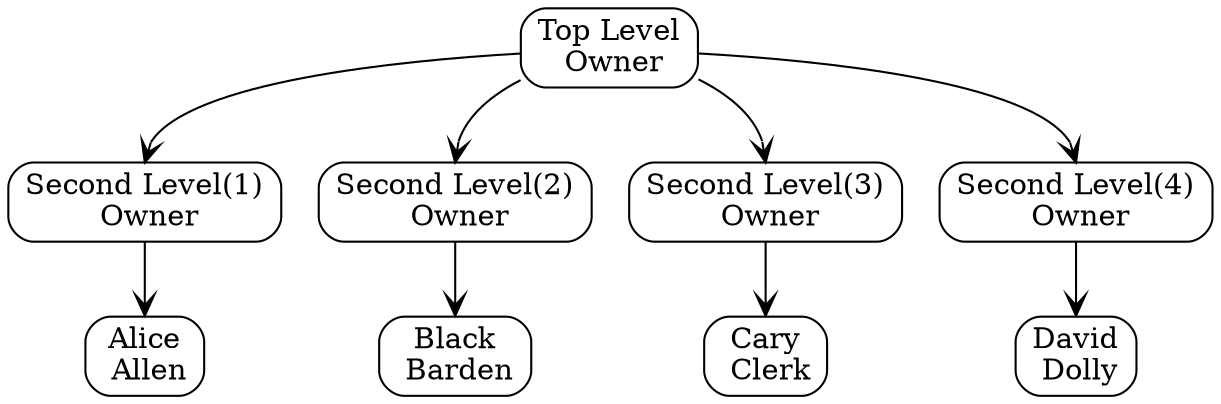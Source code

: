 digraph G {
  fixedwidth = true;

  node [shape="box",  style="rounded"];

  edge [arrowhead="vee"];

  A1 [ label = "Top Level\n Owner"];

  B3 [ label = "Second Level(1)\n Owner"];

  B4 [ label = "Second Level(2)\n Owner"];

  B5 [ label = "Second Level(3)\n Owner"];
  B6 [ label = "Second Level(4)\n Owner"];

  C4 [ label ="Alice\n Allen"];

  C5 [ label ="Black\n Barden"];

  C6 [ label ="Cary\n Clerk"];

  C7 [ label ="David\n Dolly"];

  { rank = same; B3; B4; B5; B6; }

  A1 -> B3:n;
  A1 -> B4:n;
  A1 -> B5:n;
  A1 -> B6:n;

  { rank = same; C4; C5; C6; C7; }

  B3 -> C4;
  B4 -> C5;
  B5 -> C6;
  B6 -> C7;
}